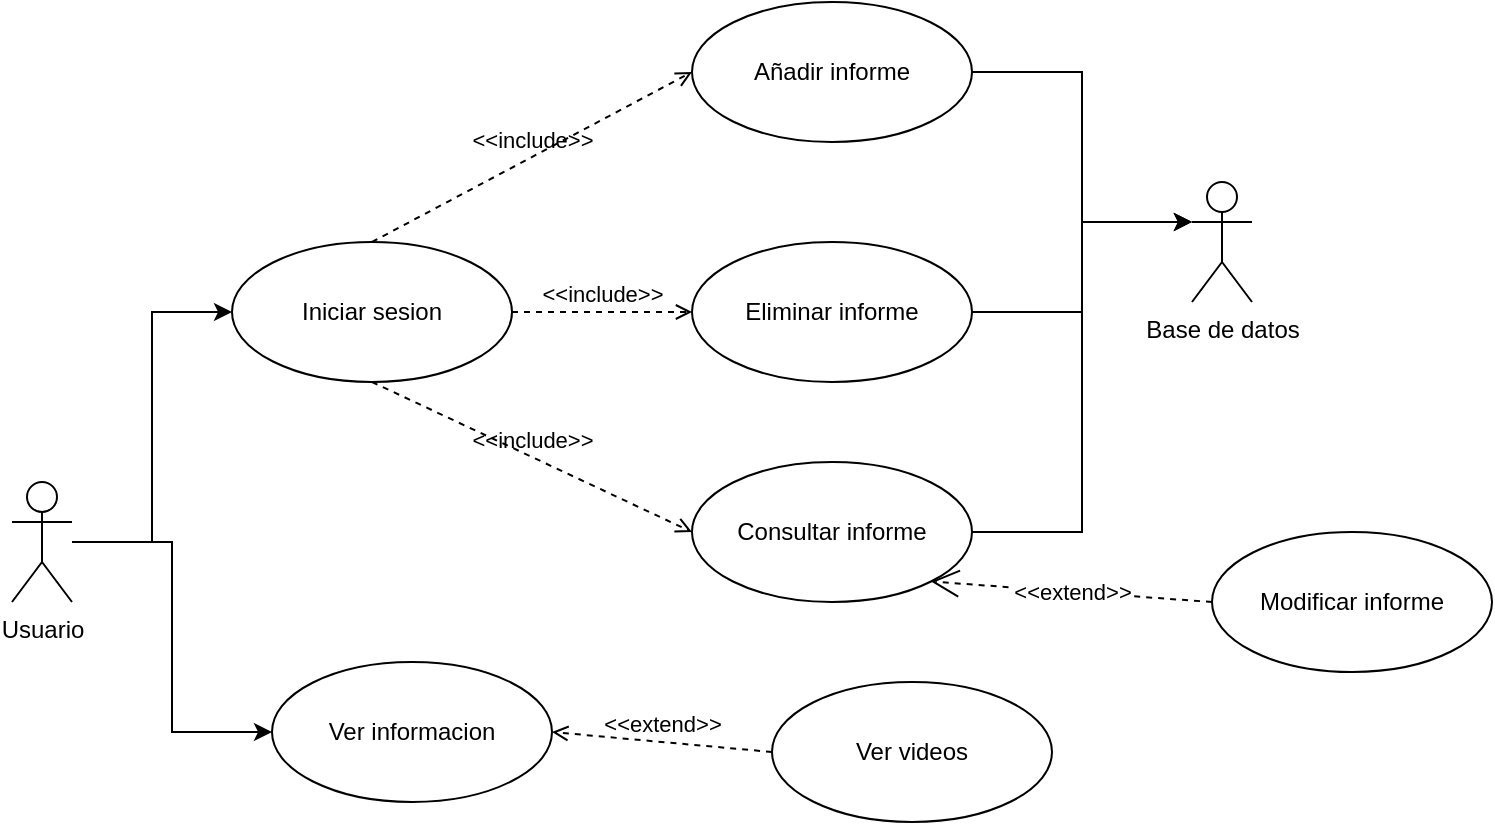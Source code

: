 <mxfile version="26.0.15">
  <diagram name="Página-1" id="BWLcb8puxV5DTwIUHzVU">
    <mxGraphModel dx="1674" dy="1004" grid="1" gridSize="10" guides="1" tooltips="1" connect="1" arrows="1" fold="1" page="1" pageScale="1" pageWidth="827" pageHeight="1169" math="0" shadow="0">
      <root>
        <mxCell id="0" />
        <mxCell id="1" parent="0" />
        <mxCell id="GLWFyRu11YgeHEWjvj1F-12" style="edgeStyle=orthogonalEdgeStyle;rounded=0;orthogonalLoop=1;jettySize=auto;html=1;entryX=0;entryY=0.5;entryDx=0;entryDy=0;" edge="1" parent="1" source="TPlRJoIPfdAI7P-bpLI3-1" target="GLWFyRu11YgeHEWjvj1F-3">
          <mxGeometry relative="1" as="geometry" />
        </mxCell>
        <mxCell id="GLWFyRu11YgeHEWjvj1F-13" style="edgeStyle=orthogonalEdgeStyle;rounded=0;orthogonalLoop=1;jettySize=auto;html=1;entryX=0;entryY=0.5;entryDx=0;entryDy=0;" edge="1" parent="1" source="TPlRJoIPfdAI7P-bpLI3-1" target="GLWFyRu11YgeHEWjvj1F-10">
          <mxGeometry relative="1" as="geometry" />
        </mxCell>
        <mxCell id="TPlRJoIPfdAI7P-bpLI3-1" value="Usuario&lt;div&gt;&lt;br&gt;&lt;/div&gt;" style="shape=umlActor;verticalLabelPosition=bottom;verticalAlign=top;html=1;outlineConnect=0;" parent="1" vertex="1">
          <mxGeometry x="20" y="490" width="30" height="60" as="geometry" />
        </mxCell>
        <mxCell id="TPlRJoIPfdAI7P-bpLI3-2" value="Eliminar informe" style="ellipse;whiteSpace=wrap;html=1;" parent="1" vertex="1">
          <mxGeometry x="360" y="370" width="140" height="70" as="geometry" />
        </mxCell>
        <mxCell id="TPlRJoIPfdAI7P-bpLI3-3" value="Añadir informe" style="ellipse;whiteSpace=wrap;html=1;" parent="1" vertex="1">
          <mxGeometry x="360" y="250" width="140" height="70" as="geometry" />
        </mxCell>
        <mxCell id="TPlRJoIPfdAI7P-bpLI3-4" value="Consultar informe" style="ellipse;whiteSpace=wrap;html=1;" parent="1" vertex="1">
          <mxGeometry x="360" y="480" width="140" height="70" as="geometry" />
        </mxCell>
        <mxCell id="TPlRJoIPfdAI7P-bpLI3-5" value="Modificar informe" style="ellipse;whiteSpace=wrap;html=1;" parent="1" vertex="1">
          <mxGeometry x="620" y="515" width="140" height="70" as="geometry" />
        </mxCell>
        <mxCell id="TPlRJoIPfdAI7P-bpLI3-13" value="&amp;lt;&amp;lt;extend&amp;gt;&amp;gt;" style="endArrow=open;endSize=12;dashed=1;html=1;rounded=0;exitX=0;exitY=0.5;exitDx=0;exitDy=0;entryX=1;entryY=1;entryDx=0;entryDy=0;" parent="1" source="TPlRJoIPfdAI7P-bpLI3-5" target="TPlRJoIPfdAI7P-bpLI3-4" edge="1">
          <mxGeometry width="160" relative="1" as="geometry">
            <mxPoint x="330" y="510" as="sourcePoint" />
            <mxPoint x="490" y="510" as="targetPoint" />
          </mxGeometry>
        </mxCell>
        <mxCell id="TPlRJoIPfdAI7P-bpLI3-16" value="Base de datos&lt;div&gt;&lt;br&gt;&lt;/div&gt;" style="shape=umlActor;verticalLabelPosition=bottom;verticalAlign=top;html=1;outlineConnect=0;" parent="1" vertex="1">
          <mxGeometry x="610" y="340" width="30" height="60" as="geometry" />
        </mxCell>
        <mxCell id="GLWFyRu11YgeHEWjvj1F-3" value="Iniciar sesion" style="ellipse;whiteSpace=wrap;html=1;" vertex="1" parent="1">
          <mxGeometry x="130" y="370" width="140" height="70" as="geometry" />
        </mxCell>
        <mxCell id="GLWFyRu11YgeHEWjvj1F-4" value="&amp;lt;&amp;lt;include&amp;gt;&amp;gt;" style="html=1;verticalAlign=bottom;labelBackgroundColor=none;endArrow=open;endFill=0;dashed=1;rounded=0;exitX=0.5;exitY=0;exitDx=0;exitDy=0;entryX=0;entryY=0.5;entryDx=0;entryDy=0;" edge="1" parent="1" source="GLWFyRu11YgeHEWjvj1F-3" target="TPlRJoIPfdAI7P-bpLI3-3">
          <mxGeometry width="160" relative="1" as="geometry">
            <mxPoint x="330" y="510" as="sourcePoint" />
            <mxPoint x="300" y="370" as="targetPoint" />
          </mxGeometry>
        </mxCell>
        <mxCell id="GLWFyRu11YgeHEWjvj1F-5" value="&amp;lt;&amp;lt;include&amp;gt;&amp;gt;" style="html=1;verticalAlign=bottom;labelBackgroundColor=none;endArrow=open;endFill=0;dashed=1;rounded=0;exitX=1;exitY=0.5;exitDx=0;exitDy=0;entryX=0;entryY=0.5;entryDx=0;entryDy=0;" edge="1" parent="1" source="GLWFyRu11YgeHEWjvj1F-3" target="TPlRJoIPfdAI7P-bpLI3-2">
          <mxGeometry width="160" relative="1" as="geometry">
            <mxPoint x="340" y="520" as="sourcePoint" />
            <mxPoint x="500" y="520" as="targetPoint" />
          </mxGeometry>
        </mxCell>
        <mxCell id="GLWFyRu11YgeHEWjvj1F-6" value="&amp;lt;&amp;lt;include&amp;gt;&amp;gt;" style="html=1;verticalAlign=bottom;labelBackgroundColor=none;endArrow=open;endFill=0;dashed=1;rounded=0;exitX=0.5;exitY=1;exitDx=0;exitDy=0;entryX=0;entryY=0.5;entryDx=0;entryDy=0;" edge="1" parent="1" source="GLWFyRu11YgeHEWjvj1F-3" target="TPlRJoIPfdAI7P-bpLI3-4">
          <mxGeometry width="160" relative="1" as="geometry">
            <mxPoint x="350" y="530" as="sourcePoint" />
            <mxPoint x="510" y="530" as="targetPoint" />
          </mxGeometry>
        </mxCell>
        <mxCell id="GLWFyRu11YgeHEWjvj1F-7" style="edgeStyle=orthogonalEdgeStyle;rounded=0;orthogonalLoop=1;jettySize=auto;html=1;entryX=0;entryY=0.333;entryDx=0;entryDy=0;entryPerimeter=0;" edge="1" parent="1" source="TPlRJoIPfdAI7P-bpLI3-3" target="TPlRJoIPfdAI7P-bpLI3-16">
          <mxGeometry relative="1" as="geometry" />
        </mxCell>
        <mxCell id="GLWFyRu11YgeHEWjvj1F-8" style="edgeStyle=orthogonalEdgeStyle;rounded=0;orthogonalLoop=1;jettySize=auto;html=1;entryX=0;entryY=0.333;entryDx=0;entryDy=0;entryPerimeter=0;" edge="1" parent="1" source="TPlRJoIPfdAI7P-bpLI3-2" target="TPlRJoIPfdAI7P-bpLI3-16">
          <mxGeometry relative="1" as="geometry" />
        </mxCell>
        <mxCell id="GLWFyRu11YgeHEWjvj1F-9" style="edgeStyle=orthogonalEdgeStyle;rounded=0;orthogonalLoop=1;jettySize=auto;html=1;entryX=0;entryY=0.333;entryDx=0;entryDy=0;entryPerimeter=0;" edge="1" parent="1" source="TPlRJoIPfdAI7P-bpLI3-4" target="TPlRJoIPfdAI7P-bpLI3-16">
          <mxGeometry relative="1" as="geometry" />
        </mxCell>
        <mxCell id="GLWFyRu11YgeHEWjvj1F-10" value="Ver informacion" style="ellipse;whiteSpace=wrap;html=1;" vertex="1" parent="1">
          <mxGeometry x="150" y="580" width="140" height="70" as="geometry" />
        </mxCell>
        <mxCell id="GLWFyRu11YgeHEWjvj1F-11" value="Ver videos" style="ellipse;whiteSpace=wrap;html=1;" vertex="1" parent="1">
          <mxGeometry x="400" y="590" width="140" height="70" as="geometry" />
        </mxCell>
        <mxCell id="GLWFyRu11YgeHEWjvj1F-14" value="&amp;lt;&amp;lt;extend&amp;gt;&amp;gt;" style="html=1;verticalAlign=bottom;labelBackgroundColor=none;endArrow=open;endFill=0;dashed=1;rounded=0;exitX=0;exitY=0.5;exitDx=0;exitDy=0;entryX=1;entryY=0.5;entryDx=0;entryDy=0;" edge="1" parent="1" source="GLWFyRu11YgeHEWjvj1F-11" target="GLWFyRu11YgeHEWjvj1F-10">
          <mxGeometry width="160" relative="1" as="geometry">
            <mxPoint x="330" y="510" as="sourcePoint" />
            <mxPoint x="490" y="510" as="targetPoint" />
          </mxGeometry>
        </mxCell>
      </root>
    </mxGraphModel>
  </diagram>
</mxfile>
